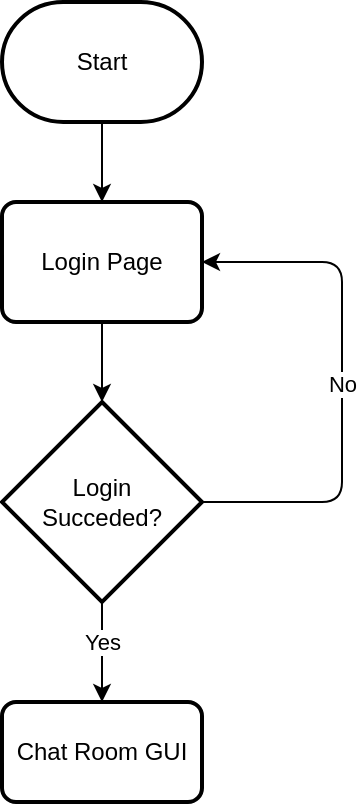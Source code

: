 <mxfile>
    <diagram id="kJ09UcvjhxCUnPAOpCZ_" name="single-chat">
        <mxGraphModel dx="446" dy="347" grid="1" gridSize="10" guides="1" tooltips="1" connect="1" arrows="1" fold="1" page="1" pageScale="1" pageWidth="850" pageHeight="1100" math="0" shadow="0">
            <root>
                <mxCell id="0"/>
                <mxCell id="1" parent="0"/>
                <mxCell id="UlA8LftmdHqE_8dJ7yze-23" value="" style="edgeStyle=none;html=1;" edge="1" parent="1" source="UlA8LftmdHqE_8dJ7yze-15" target="UlA8LftmdHqE_8dJ7yze-22">
                    <mxGeometry relative="1" as="geometry"/>
                </mxCell>
                <mxCell id="UlA8LftmdHqE_8dJ7yze-15" value="Start" style="strokeWidth=2;html=1;shape=mxgraph.flowchart.terminator;whiteSpace=wrap;" vertex="1" parent="1">
                    <mxGeometry x="130" y="90" width="100" height="60" as="geometry"/>
                </mxCell>
                <mxCell id="UlA8LftmdHqE_8dJ7yze-20" value="" style="edgeStyle=none;html=1;" edge="1" parent="1" source="UlA8LftmdHqE_8dJ7yze-16" target="UlA8LftmdHqE_8dJ7yze-19">
                    <mxGeometry relative="1" as="geometry"/>
                </mxCell>
                <mxCell id="UlA8LftmdHqE_8dJ7yze-25" value="Yes" style="edgeLabel;html=1;align=center;verticalAlign=middle;resizable=0;points=[];" vertex="1" connectable="0" parent="UlA8LftmdHqE_8dJ7yze-20">
                    <mxGeometry x="-0.362" relative="1" as="geometry">
                        <mxPoint y="4" as="offset"/>
                    </mxGeometry>
                </mxCell>
                <mxCell id="UlA8LftmdHqE_8dJ7yze-26" style="edgeStyle=none;html=1;entryX=1;entryY=0.5;entryDx=0;entryDy=0;" edge="1" parent="1" source="UlA8LftmdHqE_8dJ7yze-16" target="UlA8LftmdHqE_8dJ7yze-22">
                    <mxGeometry relative="1" as="geometry">
                        <Array as="points">
                            <mxPoint x="300" y="340"/>
                            <mxPoint x="300" y="220"/>
                        </Array>
                    </mxGeometry>
                </mxCell>
                <mxCell id="UlA8LftmdHqE_8dJ7yze-27" value="No" style="edgeLabel;html=1;align=center;verticalAlign=middle;resizable=0;points=[];" vertex="1" connectable="0" parent="UlA8LftmdHqE_8dJ7yze-26">
                    <mxGeometry x="0.159" relative="1" as="geometry">
                        <mxPoint y="21" as="offset"/>
                    </mxGeometry>
                </mxCell>
                <mxCell id="UlA8LftmdHqE_8dJ7yze-16" value="Login&lt;br&gt;Succeded?" style="strokeWidth=2;html=1;shape=mxgraph.flowchart.decision;whiteSpace=wrap;" vertex="1" parent="1">
                    <mxGeometry x="130" y="290" width="100" height="100" as="geometry"/>
                </mxCell>
                <mxCell id="UlA8LftmdHqE_8dJ7yze-19" value="Chat Room GUI" style="rounded=1;whiteSpace=wrap;html=1;absoluteArcSize=1;arcSize=14;strokeWidth=2;" vertex="1" parent="1">
                    <mxGeometry x="130" y="440" width="100" height="50" as="geometry"/>
                </mxCell>
                <mxCell id="UlA8LftmdHqE_8dJ7yze-24" value="" style="edgeStyle=none;html=1;" edge="1" parent="1" source="UlA8LftmdHqE_8dJ7yze-22" target="UlA8LftmdHqE_8dJ7yze-16">
                    <mxGeometry relative="1" as="geometry"/>
                </mxCell>
                <mxCell id="UlA8LftmdHqE_8dJ7yze-22" value="Login Page" style="rounded=1;whiteSpace=wrap;html=1;absoluteArcSize=1;arcSize=14;strokeWidth=2;" vertex="1" parent="1">
                    <mxGeometry x="130" y="190" width="100" height="60" as="geometry"/>
                </mxCell>
            </root>
        </mxGraphModel>
    </diagram>
    <diagram id="dH4RHf4eSXx_ZsBjqcVG" name="group-chat">
        <mxGraphModel dx="994" dy="607" grid="1" gridSize="10" guides="1" tooltips="1" connect="1" arrows="1" fold="1" page="1" pageScale="1" pageWidth="850" pageHeight="1100" math="0" shadow="0">
            <root>
                <mxCell id="0"/>
                <mxCell id="1" parent="0"/>
            </root>
        </mxGraphModel>
    </diagram>
</mxfile>